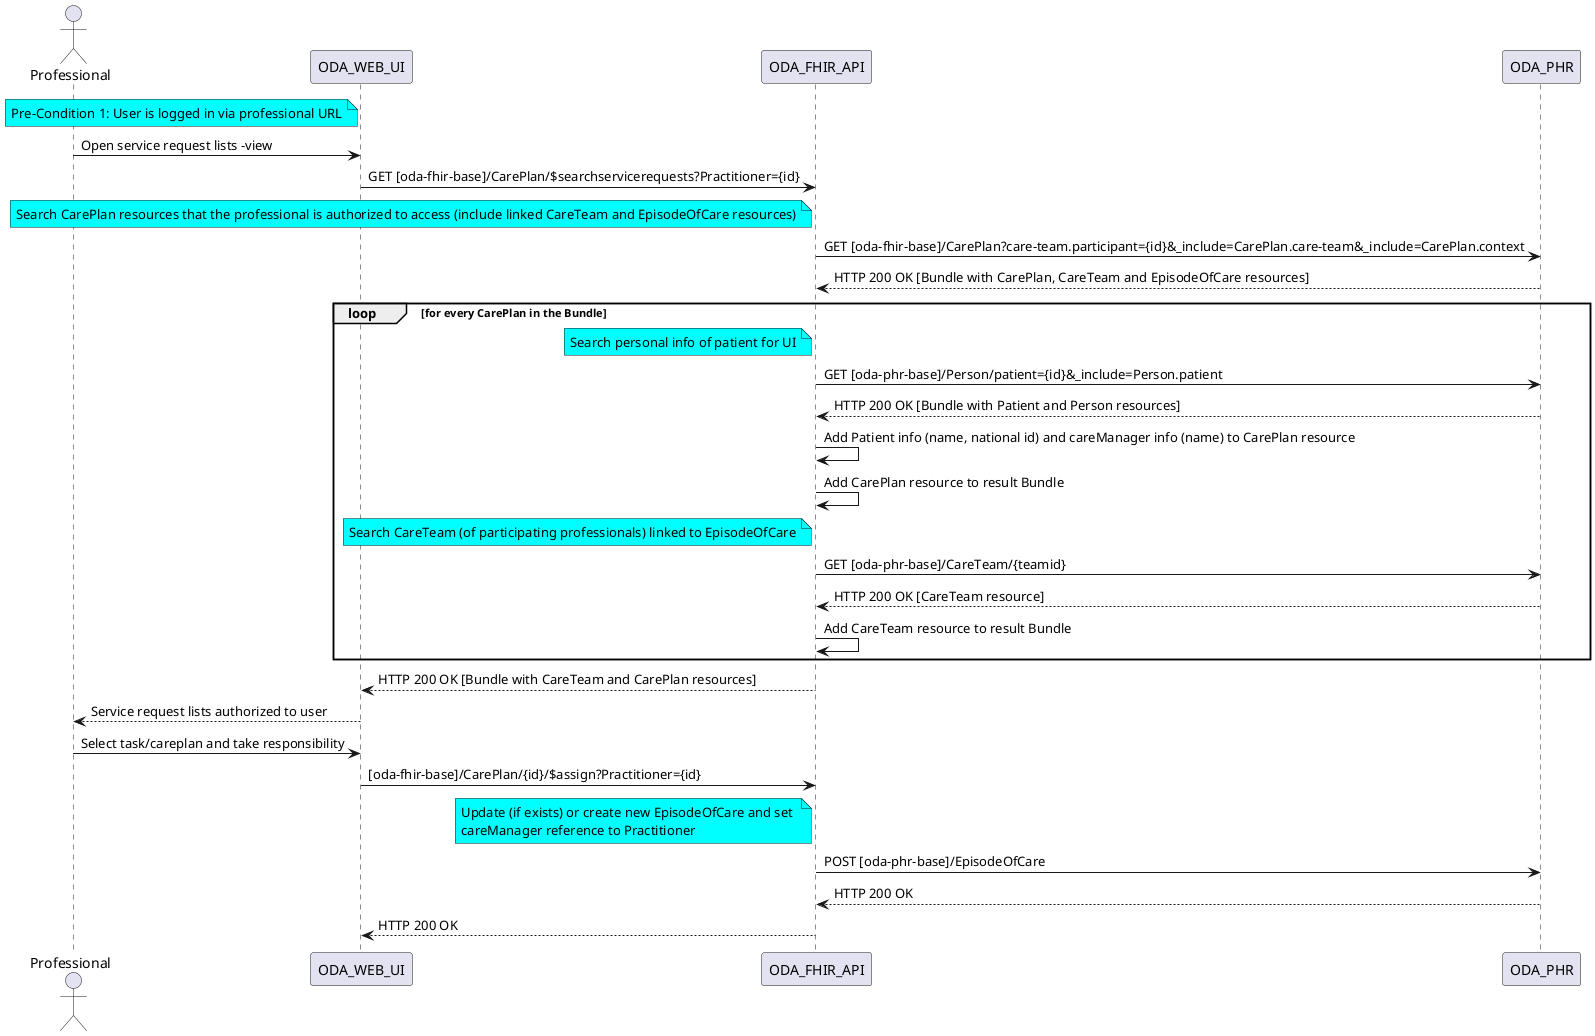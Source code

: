 @startuml
actor Professional

participant ODA_WEB_UI
participant ODA_FHIR_API
participant ODA_PHR

note left of ODA_WEB_UI #aqua
Pre-Condition 1: User is logged in via professional URL
end note

Professional -> ODA_WEB_UI: Open service request lists -view
ODA_WEB_UI -> ODA_FHIR_API: GET [oda-fhir-base]/CarePlan/$searchservicerequests?Practitioner={id}
note left of ODA_FHIR_API #aqua
Search CarePlan resources that the professional is authorized to access (include linked CareTeam and EpisodeOfCare resources)
end note
ODA_FHIR_API -> ODA_PHR: GET [oda-fhir-base]/CarePlan?care-team.participant={id}&_include=CarePlan.care-team&_include=CarePlan.context 

ODA_PHR --> ODA_FHIR_API: HTTP 200 OK [Bundle with CarePlan, CareTeam and EpisodeOfCare resources]

loop for every CarePlan in the Bundle
    note left of ODA_FHIR_API #aqua
        Search personal info of patient for UI
    end note
    ODA_FHIR_API -> ODA_PHR: GET [oda-phr-base]/Person/patient={id}&_include=Person.patient
    ODA_PHR --> ODA_FHIR_API: HTTP 200 OK [Bundle with Patient and Person resources]
    ODA_FHIR_API -> ODA_FHIR_API: Add Patient info (name, national id) and careManager info (name) to CarePlan resource
    
    ODA_FHIR_API -> ODA_FHIR_API: Add CarePlan resource to result Bundle
    note left of ODA_FHIR_API #aqua
        Search CareTeam (of participating professionals) linked to EpisodeOfCare
    end note
    
    ODA_FHIR_API -> ODA_PHR: GET [oda-phr-base]/CareTeam/{teamid}
    ODA_PHR --> ODA_FHIR_API: HTTP 200 OK [CareTeam resource]
    ODA_FHIR_API -> ODA_FHIR_API: Add CareTeam resource to result Bundle
end



ODA_FHIR_API --> ODA_WEB_UI: HTTP 200 OK [Bundle with CareTeam and CarePlan resources]
ODA_WEB_UI --> Professional: Service request lists authorized to user
Professional -> ODA_WEB_UI: Select task/careplan and take responsibility


ODA_WEB_UI -> ODA_FHIR_API: [oda-fhir-base]/CarePlan/{id}/$assign?Practitioner={id}

note left of ODA_FHIR_API #aqua
Update (if exists) or create new EpisodeOfCare and set 
careManager reference to Practitioner
end note
ODA_FHIR_API -> ODA_PHR: POST [oda-phr-base]/EpisodeOfCare
ODA_PHR --> ODA_FHIR_API: HTTP 200 OK
ODA_FHIR_API --> ODA_WEB_UI: HTTP 200 OK

@enduml
